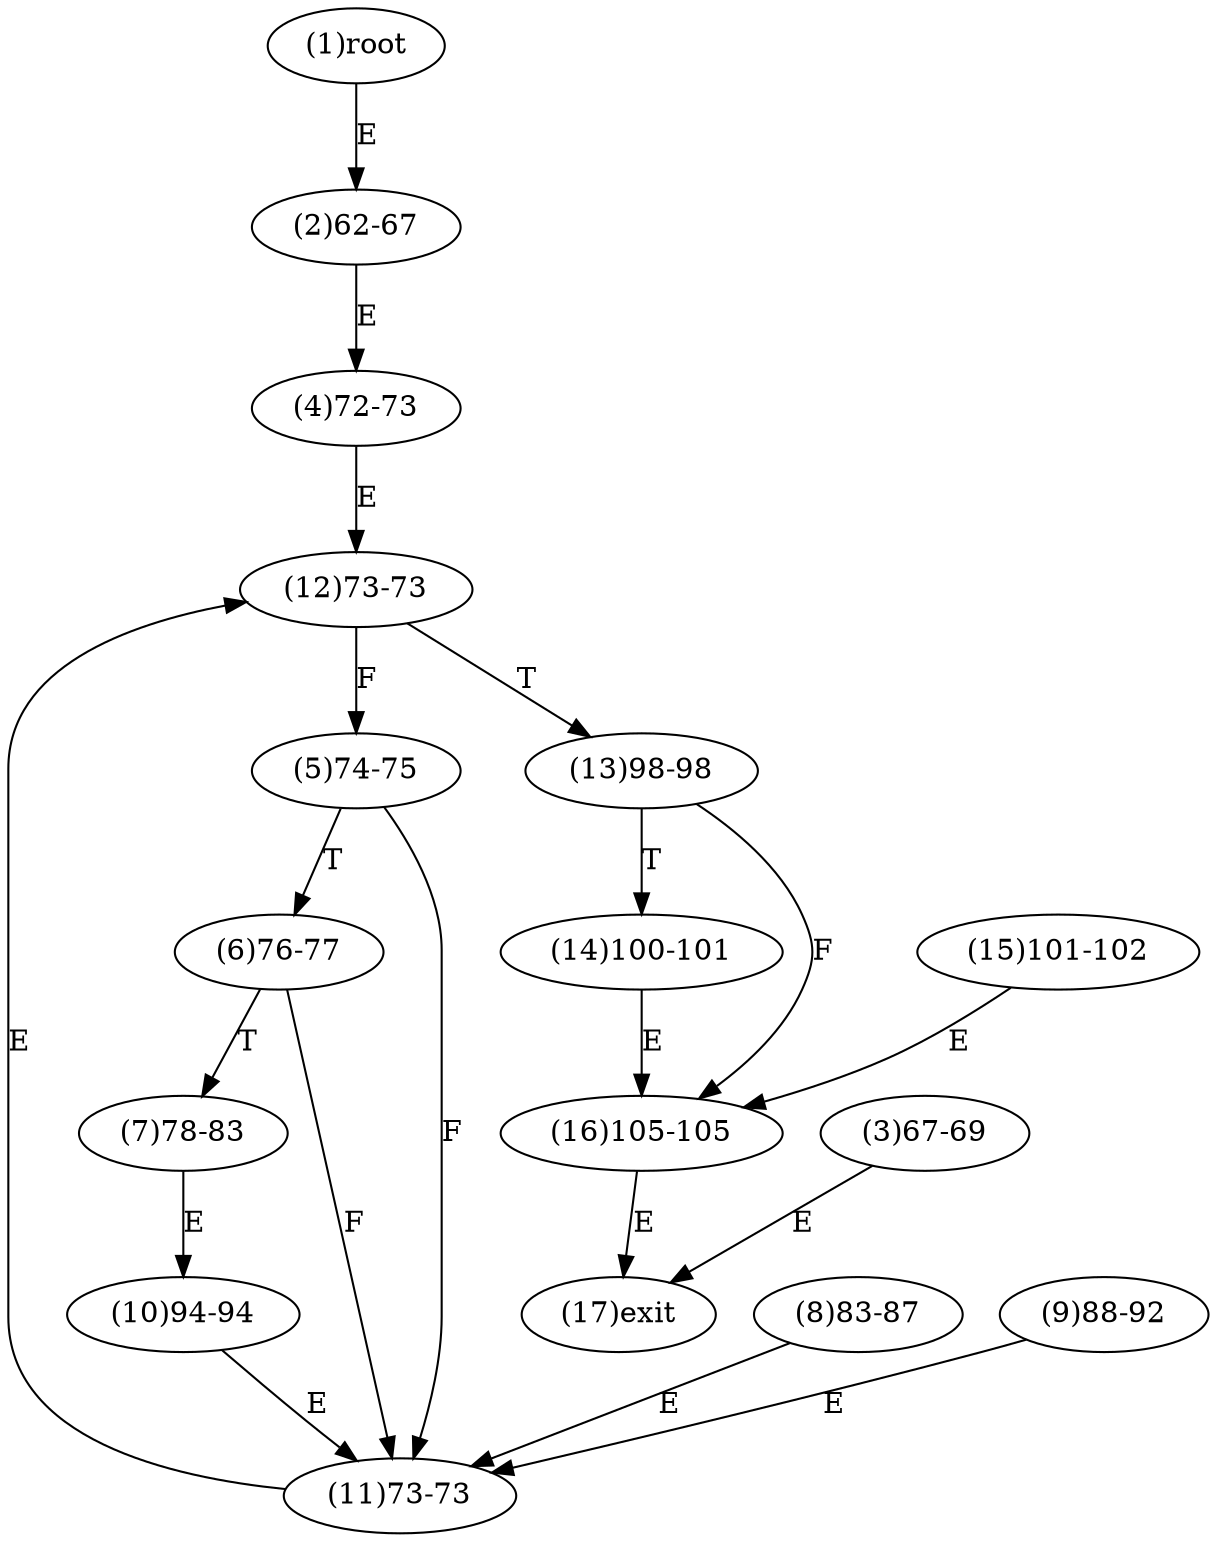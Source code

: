 digraph "" { 
1[ label="(1)root"];
2[ label="(2)62-67"];
3[ label="(3)67-69"];
4[ label="(4)72-73"];
5[ label="(5)74-75"];
6[ label="(6)76-77"];
7[ label="(7)78-83"];
8[ label="(8)83-87"];
9[ label="(9)88-92"];
10[ label="(10)94-94"];
11[ label="(11)73-73"];
12[ label="(12)73-73"];
13[ label="(13)98-98"];
14[ label="(14)100-101"];
15[ label="(15)101-102"];
17[ label="(17)exit"];
16[ label="(16)105-105"];
1->2[ label="E"];
2->4[ label="E"];
3->17[ label="E"];
4->12[ label="E"];
5->11[ label="F"];
5->6[ label="T"];
6->11[ label="F"];
6->7[ label="T"];
7->10[ label="E"];
8->11[ label="E"];
9->11[ label="E"];
10->11[ label="E"];
11->12[ label="E"];
12->5[ label="F"];
12->13[ label="T"];
13->16[ label="F"];
13->14[ label="T"];
14->16[ label="E"];
15->16[ label="E"];
16->17[ label="E"];
}